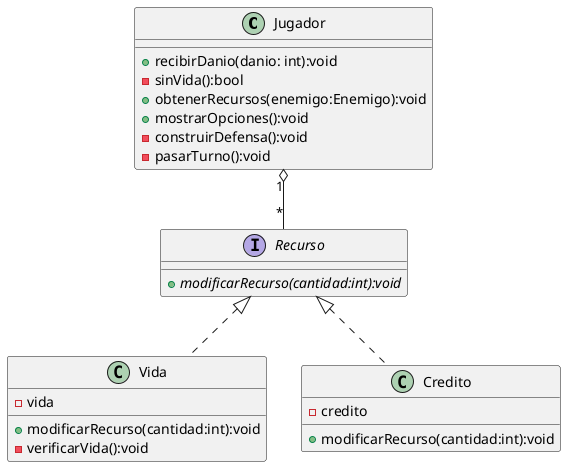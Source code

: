 @startuml

class Jugador {
    +recibirDanio(danio: int):void
    -sinVida():bool
    +obtenerRecursos(enemigo:Enemigo):void
    +mostrarOpciones():void
    -construirDefensa():void
    -pasarTurno():void
}

interface Recurso {
    {abstract} +modificarRecurso(cantidad:int):void
}

class Vida {
    -vida
    +modificarRecurso(cantidad:int):void
    -verificarVida():void
}

class Credito {
    -credito
    +modificarRecurso(cantidad:int):void
}

Recurso <|.. Vida
Recurso <|.. Credito
Jugador "1" o-- "*" Recurso

@enduml